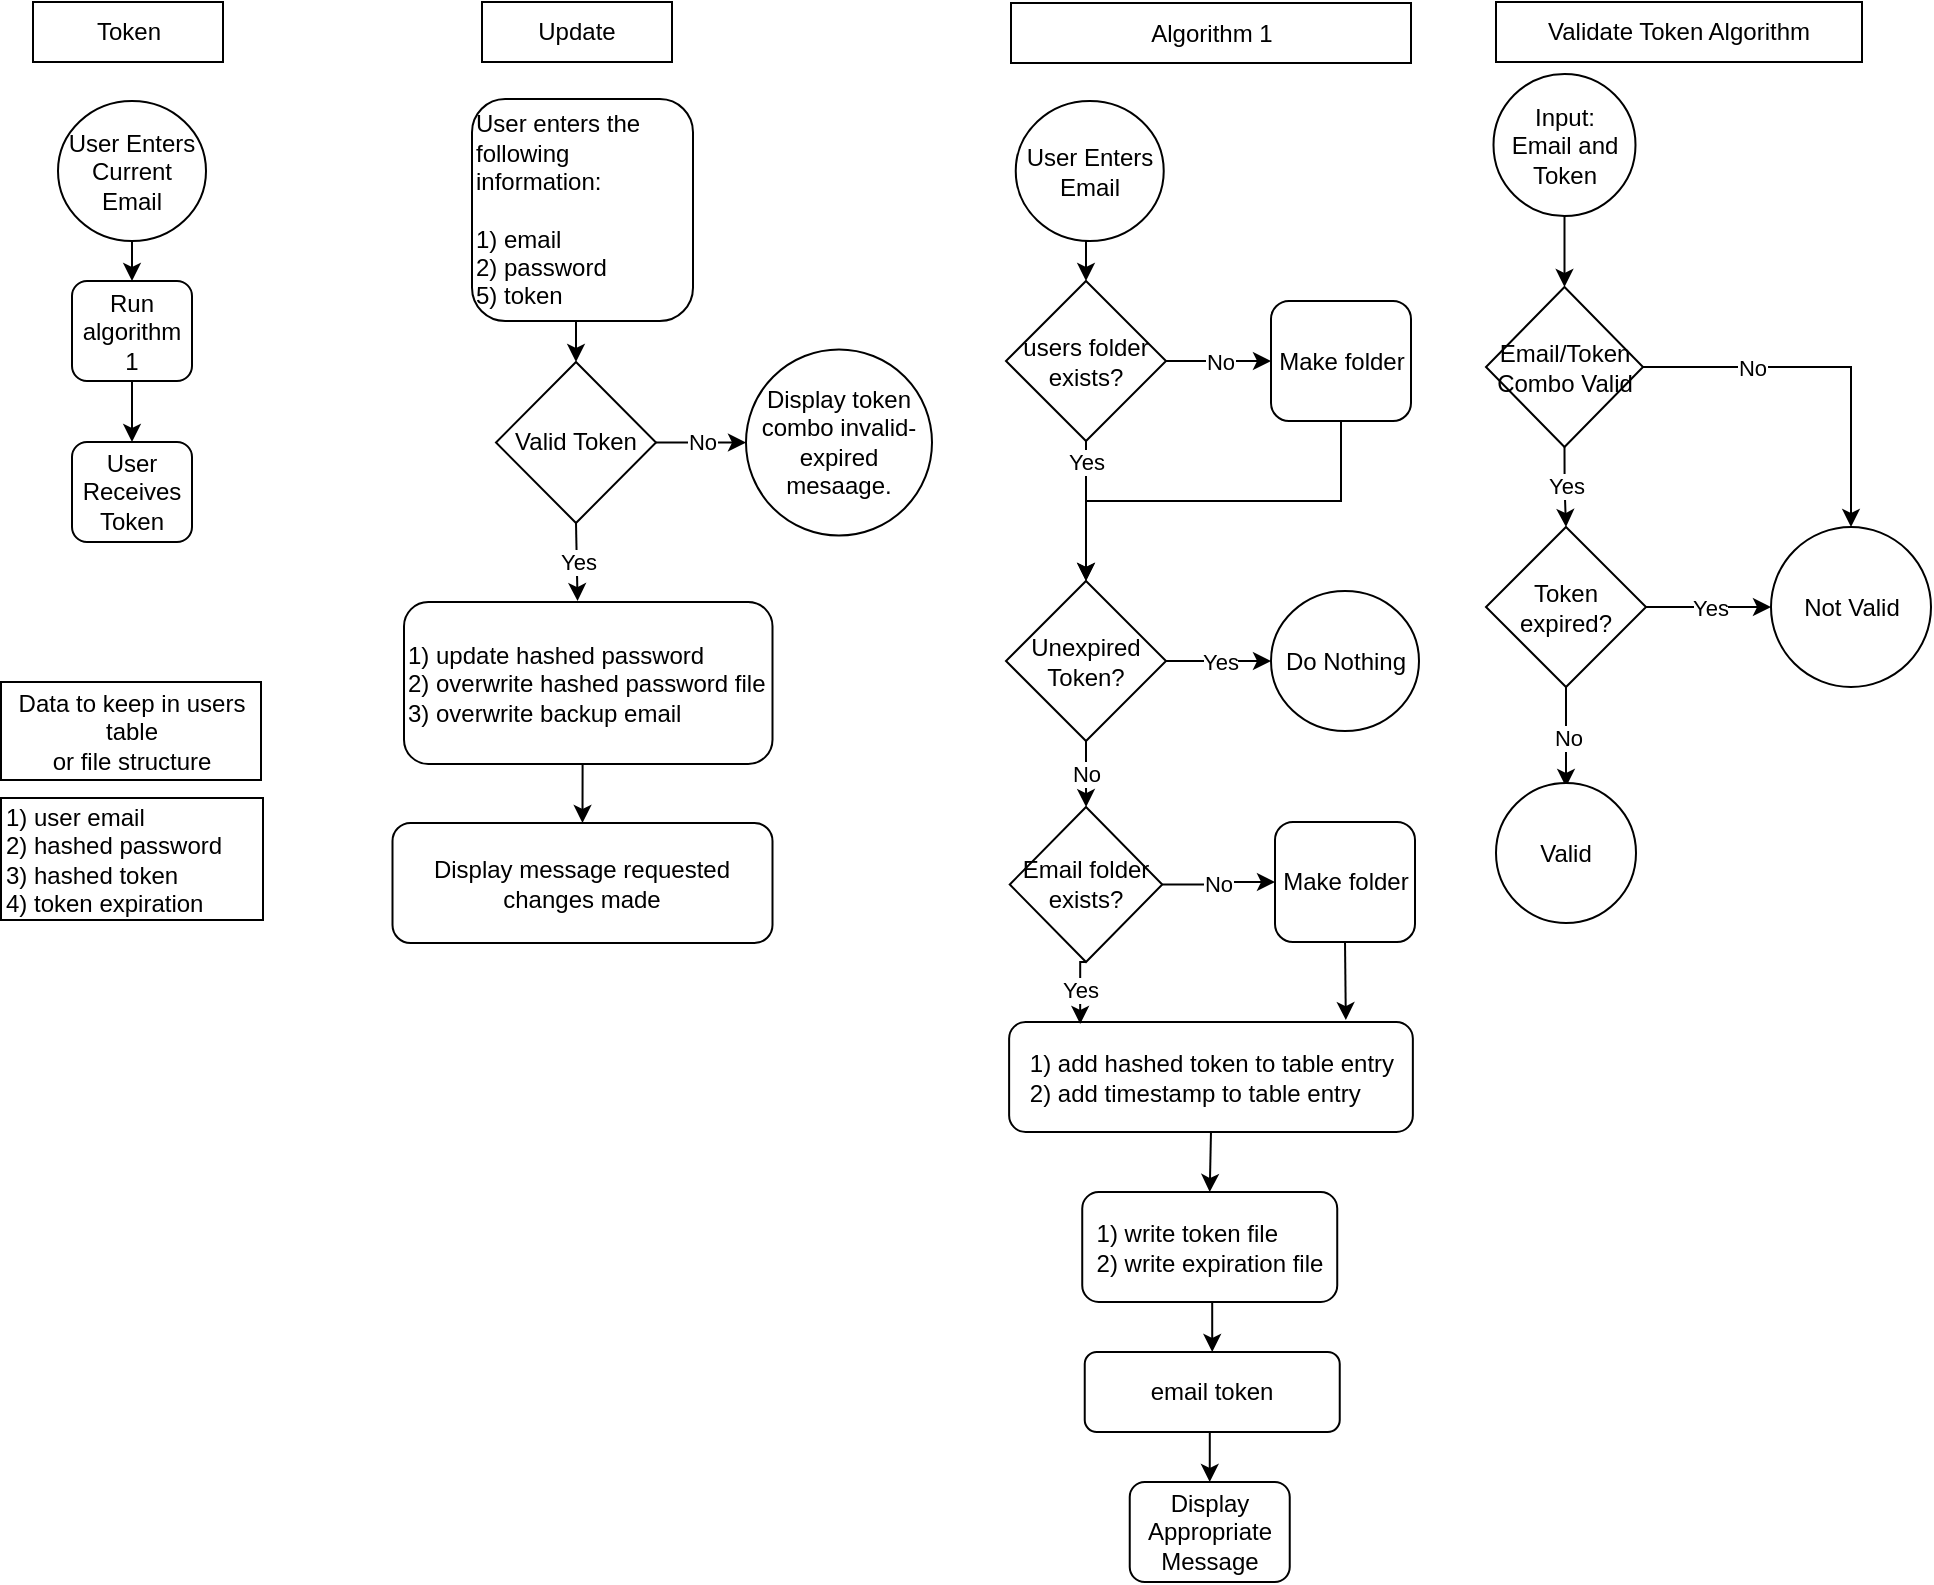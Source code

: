 <mxfile version="15.2.7" type="device"><diagram id="C5RBs43oDa-KdzZeNtuy" name="Page-1"><mxGraphModel dx="1422" dy="1984" grid="1" gridSize="10" guides="1" tooltips="1" connect="1" arrows="1" fold="1" page="1" pageScale="1" pageWidth="827" pageHeight="1169" math="0" shadow="0"><root><mxCell id="WIyWlLk6GJQsqaUBKTNV-0"/><mxCell id="WIyWlLk6GJQsqaUBKTNV-1" parent="WIyWlLk6GJQsqaUBKTNV-0"/><mxCell id="QPN7RQImwWBSGxsegNnY-51" value="Algorithm 1" style="rounded=0;whiteSpace=wrap;html=1;align=center;" parent="WIyWlLk6GJQsqaUBKTNV-1" vertex="1"><mxGeometry x="572.5" y="-1149.5" width="200" height="30" as="geometry"/></mxCell><mxCell id="pMpbcYOYsQtKogAYQbIU-0" value="1) user email&lt;br&gt;2) hashed password&lt;br&gt;3) hashed token&lt;br&gt;4) token expiration&lt;br&gt;&lt;div style=&quot;text-align: justify&quot;&gt;&lt;/div&gt;" style="rounded=0;whiteSpace=wrap;html=1;align=left;" parent="WIyWlLk6GJQsqaUBKTNV-1" vertex="1"><mxGeometry x="67.5" y="-752" width="131" height="61" as="geometry"/></mxCell><mxCell id="pMpbcYOYsQtKogAYQbIU-4" value="No" style="edgeStyle=orthogonalEdgeStyle;rounded=0;orthogonalLoop=1;jettySize=auto;html=1;exitX=0.5;exitY=1;exitDx=0;exitDy=0;entryX=0.5;entryY=0;entryDx=0;entryDy=0;" parent="WIyWlLk6GJQsqaUBKTNV-1" source="pMpbcYOYsQtKogAYQbIU-5" edge="1"><mxGeometry relative="1" as="geometry"><mxPoint x="850" y="-757.5" as="targetPoint"/></mxGeometry></mxCell><mxCell id="im_7ytGL3Xa7rV5Hcsws-3" value="Yes" style="edgeStyle=orthogonalEdgeStyle;rounded=0;orthogonalLoop=1;jettySize=auto;html=1;exitX=1;exitY=0.5;exitDx=0;exitDy=0;entryX=0;entryY=0.5;entryDx=0;entryDy=0;" parent="WIyWlLk6GJQsqaUBKTNV-1" source="pMpbcYOYsQtKogAYQbIU-5" target="im_7ytGL3Xa7rV5Hcsws-0" edge="1"><mxGeometry relative="1" as="geometry"/></mxCell><mxCell id="pMpbcYOYsQtKogAYQbIU-5" value="Token expired?" style="rhombus;whiteSpace=wrap;html=1;" parent="WIyWlLk6GJQsqaUBKTNV-1" vertex="1"><mxGeometry x="810" y="-887.5" width="80" height="80" as="geometry"/></mxCell><mxCell id="pMpbcYOYsQtKogAYQbIU-8" value="Token" style="rounded=0;whiteSpace=wrap;html=1;align=center;" parent="WIyWlLk6GJQsqaUBKTNV-1" vertex="1"><mxGeometry x="83.5" y="-1150" width="95" height="30" as="geometry"/></mxCell><mxCell id="pMpbcYOYsQtKogAYQbIU-9" value="&lt;span&gt;Data to keep in users table&lt;/span&gt;&lt;br&gt;&lt;span&gt;or file structure&lt;/span&gt;" style="rounded=0;whiteSpace=wrap;html=1;align=center;" parent="WIyWlLk6GJQsqaUBKTNV-1" vertex="1"><mxGeometry x="67.5" y="-810" width="130" height="49" as="geometry"/></mxCell><mxCell id="pMpbcYOYsQtKogAYQbIU-11" value="Yes" style="edgeStyle=orthogonalEdgeStyle;rounded=0;orthogonalLoop=1;jettySize=auto;html=1;exitX=0.5;exitY=1;exitDx=0;exitDy=0;entryX=0.5;entryY=0;entryDx=0;entryDy=0;" parent="WIyWlLk6GJQsqaUBKTNV-1" source="pMpbcYOYsQtKogAYQbIU-12" target="pMpbcYOYsQtKogAYQbIU-5" edge="1"><mxGeometry relative="1" as="geometry"/></mxCell><mxCell id="im_7ytGL3Xa7rV5Hcsws-2" value="No" style="edgeStyle=orthogonalEdgeStyle;rounded=0;orthogonalLoop=1;jettySize=auto;html=1;exitX=1;exitY=0.5;exitDx=0;exitDy=0;entryX=0.5;entryY=0;entryDx=0;entryDy=0;" parent="WIyWlLk6GJQsqaUBKTNV-1" source="pMpbcYOYsQtKogAYQbIU-12" target="im_7ytGL3Xa7rV5Hcsws-0" edge="1"><mxGeometry x="-0.413" relative="1" as="geometry"><mxPoint as="offset"/></mxGeometry></mxCell><mxCell id="pMpbcYOYsQtKogAYQbIU-12" value="Email/Token Combo Valid" style="rhombus;whiteSpace=wrap;html=1;" parent="WIyWlLk6GJQsqaUBKTNV-1" vertex="1"><mxGeometry x="810" y="-1007.5" width="78.5" height="80" as="geometry"/></mxCell><mxCell id="im_7ytGL3Xa7rV5Hcsws-5" style="edgeStyle=orthogonalEdgeStyle;rounded=0;orthogonalLoop=1;jettySize=auto;html=1;exitX=0.5;exitY=1;exitDx=0;exitDy=0;entryX=0.5;entryY=0;entryDx=0;entryDy=0;" parent="WIyWlLk6GJQsqaUBKTNV-1" source="h3AyNG_vNNZ35tFLMjYg-0" target="im_7ytGL3Xa7rV5Hcsws-4" edge="1"><mxGeometry relative="1" as="geometry"/></mxCell><mxCell id="h3AyNG_vNNZ35tFLMjYg-0" value="User Enters Email" style="ellipse;whiteSpace=wrap;html=1;" parent="WIyWlLk6GJQsqaUBKTNV-1" vertex="1"><mxGeometry x="574.87" y="-1100.5" width="74" height="70" as="geometry"/></mxCell><mxCell id="h3AyNG_vNNZ35tFLMjYg-3" value="Yes" style="edgeStyle=orthogonalEdgeStyle;rounded=0;orthogonalLoop=1;jettySize=auto;html=1;exitX=1;exitY=0.5;exitDx=0;exitDy=0;entryX=0;entryY=0.5;entryDx=0;entryDy=0;" parent="WIyWlLk6GJQsqaUBKTNV-1" source="h3AyNG_vNNZ35tFLMjYg-1" target="h3AyNG_vNNZ35tFLMjYg-2" edge="1"><mxGeometry relative="1" as="geometry"/></mxCell><mxCell id="qhgHIn9TKxPsZhnAGEgA-6" value="No" style="edgeStyle=orthogonalEdgeStyle;rounded=0;orthogonalLoop=1;jettySize=auto;html=1;exitX=0.5;exitY=1;exitDx=0;exitDy=0;" parent="WIyWlLk6GJQsqaUBKTNV-1" source="h3AyNG_vNNZ35tFLMjYg-1" target="qhgHIn9TKxPsZhnAGEgA-3" edge="1"><mxGeometry relative="1" as="geometry"/></mxCell><mxCell id="h3AyNG_vNNZ35tFLMjYg-1" value="Unexpired Token?" style="rhombus;whiteSpace=wrap;html=1;" parent="WIyWlLk6GJQsqaUBKTNV-1" vertex="1"><mxGeometry x="570" y="-860.5" width="80" height="80" as="geometry"/></mxCell><mxCell id="h3AyNG_vNNZ35tFLMjYg-2" value="Do Nothing" style="ellipse;whiteSpace=wrap;html=1;" parent="WIyWlLk6GJQsqaUBKTNV-1" vertex="1"><mxGeometry x="702.5" y="-855.5" width="74" height="70" as="geometry"/></mxCell><mxCell id="h3AyNG_vNNZ35tFLMjYg-21" style="edgeStyle=orthogonalEdgeStyle;rounded=0;orthogonalLoop=1;jettySize=auto;html=1;exitX=0.5;exitY=1;exitDx=0;exitDy=0;entryX=0.5;entryY=0;entryDx=0;entryDy=0;" parent="WIyWlLk6GJQsqaUBKTNV-1" source="h3AyNG_vNNZ35tFLMjYg-5" target="h3AyNG_vNNZ35tFLMjYg-6" edge="1"><mxGeometry relative="1" as="geometry"/></mxCell><mxCell id="h3AyNG_vNNZ35tFLMjYg-5" value="&lt;div style=&quot;text-align: left&quot;&gt;&lt;span&gt;1) write token file&lt;/span&gt;&lt;/div&gt;&lt;div style=&quot;text-align: left&quot;&gt;&lt;span&gt;2) write expiration file&lt;/span&gt;&lt;/div&gt;" style="rounded=1;whiteSpace=wrap;html=1;" parent="WIyWlLk6GJQsqaUBKTNV-1" vertex="1"><mxGeometry x="608.12" y="-555" width="127.5" height="55" as="geometry"/></mxCell><mxCell id="h3AyNG_vNNZ35tFLMjYg-22" style="edgeStyle=orthogonalEdgeStyle;rounded=0;orthogonalLoop=1;jettySize=auto;html=1;exitX=0.5;exitY=1;exitDx=0;exitDy=0;entryX=0.5;entryY=0;entryDx=0;entryDy=0;" parent="WIyWlLk6GJQsqaUBKTNV-1" source="h3AyNG_vNNZ35tFLMjYg-6" target="h3AyNG_vNNZ35tFLMjYg-7" edge="1"><mxGeometry relative="1" as="geometry"/></mxCell><mxCell id="h3AyNG_vNNZ35tFLMjYg-6" value="email token" style="rounded=1;whiteSpace=wrap;html=1;" parent="WIyWlLk6GJQsqaUBKTNV-1" vertex="1"><mxGeometry x="609.37" y="-475" width="127.5" height="40" as="geometry"/></mxCell><mxCell id="h3AyNG_vNNZ35tFLMjYg-7" value="Display Appropriate Message" style="rounded=1;whiteSpace=wrap;html=1;" parent="WIyWlLk6GJQsqaUBKTNV-1" vertex="1"><mxGeometry x="631.87" y="-410" width="80" height="50" as="geometry"/></mxCell><mxCell id="qhgHIn9TKxPsZhnAGEgA-8" style="edgeStyle=orthogonalEdgeStyle;rounded=0;orthogonalLoop=1;jettySize=auto;html=1;exitX=0.5;exitY=1;exitDx=0;exitDy=0;entryX=0.5;entryY=0;entryDx=0;entryDy=0;" parent="WIyWlLk6GJQsqaUBKTNV-1" source="qhgHIn9TKxPsZhnAGEgA-0" target="h3AyNG_vNNZ35tFLMjYg-5" edge="1"><mxGeometry relative="1" as="geometry"/></mxCell><mxCell id="qhgHIn9TKxPsZhnAGEgA-0" value="&lt;div style=&quot;text-align: left&quot;&gt;&lt;span&gt;1) add hashed token to table entry&lt;/span&gt;&lt;/div&gt;&lt;div style=&quot;text-align: left&quot;&gt;&lt;span&gt;2) add timestamp to table entry&lt;/span&gt;&lt;/div&gt;" style="rounded=1;whiteSpace=wrap;html=1;" parent="WIyWlLk6GJQsqaUBKTNV-1" vertex="1"><mxGeometry x="571.56" y="-640" width="201.87" height="55" as="geometry"/></mxCell><mxCell id="qhgHIn9TKxPsZhnAGEgA-1" value="No" style="edgeStyle=orthogonalEdgeStyle;rounded=0;orthogonalLoop=1;jettySize=auto;html=1;exitX=1;exitY=0.5;exitDx=0;exitDy=0;entryX=0;entryY=0.5;entryDx=0;entryDy=0;" parent="WIyWlLk6GJQsqaUBKTNV-1" source="qhgHIn9TKxPsZhnAGEgA-3" target="qhgHIn9TKxPsZhnAGEgA-5" edge="1"><mxGeometry relative="1" as="geometry"/></mxCell><mxCell id="qhgHIn9TKxPsZhnAGEgA-7" value="Yes" style="edgeStyle=orthogonalEdgeStyle;rounded=0;orthogonalLoop=1;jettySize=auto;html=1;exitX=0.5;exitY=1;exitDx=0;exitDy=0;entryX=0.176;entryY=0.018;entryDx=0;entryDy=0;entryPerimeter=0;" parent="WIyWlLk6GJQsqaUBKTNV-1" source="qhgHIn9TKxPsZhnAGEgA-3" target="qhgHIn9TKxPsZhnAGEgA-0" edge="1"><mxGeometry relative="1" as="geometry"/></mxCell><mxCell id="qhgHIn9TKxPsZhnAGEgA-3" value="Email folder exists?" style="rhombus;whiteSpace=wrap;html=1;" parent="WIyWlLk6GJQsqaUBKTNV-1" vertex="1"><mxGeometry x="571.88" y="-747.5" width="76.25" height="77.5" as="geometry"/></mxCell><mxCell id="LIy7CC2doiDiTd7MKH2B-18" style="edgeStyle=orthogonalEdgeStyle;rounded=0;orthogonalLoop=1;jettySize=auto;html=1;exitX=0.5;exitY=1;exitDx=0;exitDy=0;entryX=0.834;entryY=-0.018;entryDx=0;entryDy=0;entryPerimeter=0;" edge="1" parent="WIyWlLk6GJQsqaUBKTNV-1" source="qhgHIn9TKxPsZhnAGEgA-5" target="qhgHIn9TKxPsZhnAGEgA-0"><mxGeometry relative="1" as="geometry"/></mxCell><mxCell id="qhgHIn9TKxPsZhnAGEgA-5" value="Make folder" style="rounded=1;whiteSpace=wrap;html=1;" parent="WIyWlLk6GJQsqaUBKTNV-1" vertex="1"><mxGeometry x="704.5" y="-740" width="70" height="60" as="geometry"/></mxCell><mxCell id="im_7ytGL3Xa7rV5Hcsws-0" value="&lt;span&gt;Not Valid&lt;/span&gt;" style="ellipse;whiteSpace=wrap;html=1;aspect=fixed;" parent="WIyWlLk6GJQsqaUBKTNV-1" vertex="1"><mxGeometry x="952.5" y="-887.5" width="80" height="80" as="geometry"/></mxCell><mxCell id="im_7ytGL3Xa7rV5Hcsws-6" value="Yes&lt;br&gt;" style="edgeStyle=orthogonalEdgeStyle;rounded=0;orthogonalLoop=1;jettySize=auto;html=1;exitX=0.5;exitY=1;exitDx=0;exitDy=0;entryX=0.5;entryY=0;entryDx=0;entryDy=0;" parent="WIyWlLk6GJQsqaUBKTNV-1" source="im_7ytGL3Xa7rV5Hcsws-4" target="h3AyNG_vNNZ35tFLMjYg-1" edge="1"><mxGeometry x="-0.714" relative="1" as="geometry"><mxPoint as="offset"/></mxGeometry></mxCell><mxCell id="im_7ytGL3Xa7rV5Hcsws-9" value="No" style="edgeStyle=orthogonalEdgeStyle;rounded=0;orthogonalLoop=1;jettySize=auto;html=1;exitX=1;exitY=0.5;exitDx=0;exitDy=0;entryX=0;entryY=0.5;entryDx=0;entryDy=0;" parent="WIyWlLk6GJQsqaUBKTNV-1" source="im_7ytGL3Xa7rV5Hcsws-4" target="im_7ytGL3Xa7rV5Hcsws-8" edge="1"><mxGeometry relative="1" as="geometry"/></mxCell><mxCell id="im_7ytGL3Xa7rV5Hcsws-4" value="users folder exists?" style="rhombus;whiteSpace=wrap;html=1;" parent="WIyWlLk6GJQsqaUBKTNV-1" vertex="1"><mxGeometry x="570" y="-1010.5" width="80" height="80" as="geometry"/></mxCell><mxCell id="im_7ytGL3Xa7rV5Hcsws-10" style="edgeStyle=orthogonalEdgeStyle;rounded=0;orthogonalLoop=1;jettySize=auto;html=1;exitX=0.5;exitY=1;exitDx=0;exitDy=0;" parent="WIyWlLk6GJQsqaUBKTNV-1" source="im_7ytGL3Xa7rV5Hcsws-8" target="h3AyNG_vNNZ35tFLMjYg-1" edge="1"><mxGeometry relative="1" as="geometry"/></mxCell><mxCell id="im_7ytGL3Xa7rV5Hcsws-8" value="Make folder" style="rounded=1;whiteSpace=wrap;html=1;" parent="WIyWlLk6GJQsqaUBKTNV-1" vertex="1"><mxGeometry x="702.5" y="-1000.5" width="70" height="60" as="geometry"/></mxCell><mxCell id="GUjoU98ct1qkW7UDFWDV-29" value="Valid" style="ellipse;whiteSpace=wrap;html=1;aspect=fixed;" parent="WIyWlLk6GJQsqaUBKTNV-1" vertex="1"><mxGeometry x="815" y="-759.5" width="70" height="70" as="geometry"/></mxCell><mxCell id="GUjoU98ct1qkW7UDFWDV-32" style="edgeStyle=orthogonalEdgeStyle;rounded=0;orthogonalLoop=1;jettySize=auto;html=1;exitX=0.5;exitY=1;exitDx=0;exitDy=0;entryX=0.5;entryY=0;entryDx=0;entryDy=0;" parent="WIyWlLk6GJQsqaUBKTNV-1" source="GUjoU98ct1qkW7UDFWDV-31" target="pMpbcYOYsQtKogAYQbIU-12" edge="1"><mxGeometry relative="1" as="geometry"/></mxCell><mxCell id="GUjoU98ct1qkW7UDFWDV-31" value="Input:&lt;br&gt;Email and&lt;br&gt;Token" style="ellipse;whiteSpace=wrap;html=1;aspect=fixed;" parent="WIyWlLk6GJQsqaUBKTNV-1" vertex="1"><mxGeometry x="813.75" y="-1114" width="71" height="71" as="geometry"/></mxCell><mxCell id="GUjoU98ct1qkW7UDFWDV-33" value="Validate Token Algorithm" style="rounded=0;whiteSpace=wrap;html=1;" parent="WIyWlLk6GJQsqaUBKTNV-1" vertex="1"><mxGeometry x="815" y="-1150" width="183" height="30" as="geometry"/></mxCell><mxCell id="GUjoU98ct1qkW7UDFWDV-43" style="edgeStyle=orthogonalEdgeStyle;rounded=0;orthogonalLoop=1;jettySize=auto;html=1;exitX=0.5;exitY=1;exitDx=0;exitDy=0;entryX=0.5;entryY=0;entryDx=0;entryDy=0;" parent="WIyWlLk6GJQsqaUBKTNV-1" source="GUjoU98ct1qkW7UDFWDV-39" target="GUjoU98ct1qkW7UDFWDV-42" edge="1"><mxGeometry relative="1" as="geometry"/></mxCell><mxCell id="GUjoU98ct1qkW7UDFWDV-39" value="User Enters Current Email" style="ellipse;whiteSpace=wrap;html=1;" parent="WIyWlLk6GJQsqaUBKTNV-1" vertex="1"><mxGeometry x="96" y="-1100.5" width="74" height="70" as="geometry"/></mxCell><mxCell id="GUjoU98ct1qkW7UDFWDV-46" style="edgeStyle=orthogonalEdgeStyle;rounded=0;orthogonalLoop=1;jettySize=auto;html=1;exitX=0.5;exitY=1;exitDx=0;exitDy=0;entryX=0.5;entryY=0;entryDx=0;entryDy=0;" parent="WIyWlLk6GJQsqaUBKTNV-1" source="GUjoU98ct1qkW7UDFWDV-42" target="GUjoU98ct1qkW7UDFWDV-45" edge="1"><mxGeometry relative="1" as="geometry"/></mxCell><mxCell id="GUjoU98ct1qkW7UDFWDV-42" value="Run algorithm 1" style="rounded=1;whiteSpace=wrap;html=1;" parent="WIyWlLk6GJQsqaUBKTNV-1" vertex="1"><mxGeometry x="103" y="-1010.5" width="60" height="50" as="geometry"/></mxCell><mxCell id="GUjoU98ct1qkW7UDFWDV-45" value="User Receives Token" style="rounded=1;whiteSpace=wrap;html=1;" parent="WIyWlLk6GJQsqaUBKTNV-1" vertex="1"><mxGeometry x="103" y="-930" width="60" height="50" as="geometry"/></mxCell><mxCell id="LIy7CC2doiDiTd7MKH2B-1" value="Update" style="rounded=0;whiteSpace=wrap;html=1;align=center;" vertex="1" parent="WIyWlLk6GJQsqaUBKTNV-1"><mxGeometry x="308" y="-1150" width="95" height="30" as="geometry"/></mxCell><mxCell id="LIy7CC2doiDiTd7MKH2B-15" style="edgeStyle=orthogonalEdgeStyle;rounded=0;orthogonalLoop=1;jettySize=auto;html=1;exitX=0.5;exitY=1;exitDx=0;exitDy=0;entryX=0.5;entryY=0;entryDx=0;entryDy=0;" edge="1" parent="WIyWlLk6GJQsqaUBKTNV-1" source="LIy7CC2doiDiTd7MKH2B-3" target="LIy7CC2doiDiTd7MKH2B-9"><mxGeometry relative="1" as="geometry"/></mxCell><mxCell id="LIy7CC2doiDiTd7MKH2B-3" value="User enters the following information:&lt;br&gt;&lt;br&gt;1) email&lt;br&gt;2) password&lt;br&gt;5) token" style="rounded=1;whiteSpace=wrap;html=1;align=left;" vertex="1" parent="WIyWlLk6GJQsqaUBKTNV-1"><mxGeometry x="303" y="-1101.5" width="110.5" height="111" as="geometry"/></mxCell><mxCell id="LIy7CC2doiDiTd7MKH2B-17" style="edgeStyle=orthogonalEdgeStyle;rounded=0;orthogonalLoop=1;jettySize=auto;html=1;exitX=0.5;exitY=1;exitDx=0;exitDy=0;entryX=0.5;entryY=0;entryDx=0;entryDy=0;" edge="1" parent="WIyWlLk6GJQsqaUBKTNV-1" source="LIy7CC2doiDiTd7MKH2B-5" target="LIy7CC2doiDiTd7MKH2B-10"><mxGeometry relative="1" as="geometry"/></mxCell><mxCell id="LIy7CC2doiDiTd7MKH2B-5" value="1) update hashed password&amp;nbsp;&lt;br&gt;2) overwrite hashed password file&lt;br&gt;3) overwrite backup email" style="rounded=1;whiteSpace=wrap;html=1;align=left;" vertex="1" parent="WIyWlLk6GJQsqaUBKTNV-1"><mxGeometry x="269" y="-850" width="184.25" height="81" as="geometry"/></mxCell><mxCell id="LIy7CC2doiDiTd7MKH2B-6" value="&lt;span&gt;Display token combo invalid- expired mesaage.&lt;/span&gt;" style="ellipse;whiteSpace=wrap;html=1;aspect=fixed;" vertex="1" parent="WIyWlLk6GJQsqaUBKTNV-1"><mxGeometry x="440" y="-976.25" width="93" height="93" as="geometry"/></mxCell><mxCell id="LIy7CC2doiDiTd7MKH2B-7" value="No" style="edgeStyle=orthogonalEdgeStyle;rounded=0;orthogonalLoop=1;jettySize=auto;html=1;exitX=1;exitY=0.5;exitDx=0;exitDy=0;entryX=0;entryY=0.5;entryDx=0;entryDy=0;" edge="1" parent="WIyWlLk6GJQsqaUBKTNV-1" source="LIy7CC2doiDiTd7MKH2B-9" target="LIy7CC2doiDiTd7MKH2B-6"><mxGeometry relative="1" as="geometry"/></mxCell><mxCell id="LIy7CC2doiDiTd7MKH2B-16" value="Yes" style="edgeStyle=orthogonalEdgeStyle;rounded=0;orthogonalLoop=1;jettySize=auto;html=1;exitX=0.5;exitY=1;exitDx=0;exitDy=0;entryX=0.471;entryY=-0.006;entryDx=0;entryDy=0;entryPerimeter=0;" edge="1" parent="WIyWlLk6GJQsqaUBKTNV-1" source="LIy7CC2doiDiTd7MKH2B-9" target="LIy7CC2doiDiTd7MKH2B-5"><mxGeometry relative="1" as="geometry"><Array as="points"><mxPoint x="356" y="-889"/></Array></mxGeometry></mxCell><mxCell id="LIy7CC2doiDiTd7MKH2B-9" value="Valid Token" style="rhombus;whiteSpace=wrap;html=1;" vertex="1" parent="WIyWlLk6GJQsqaUBKTNV-1"><mxGeometry x="315" y="-970" width="80" height="80.5" as="geometry"/></mxCell><mxCell id="LIy7CC2doiDiTd7MKH2B-10" value="Display message requested changes made" style="rounded=1;whiteSpace=wrap;html=1;shadow=0;gradientColor=none;" vertex="1" parent="WIyWlLk6GJQsqaUBKTNV-1"><mxGeometry x="263.25" y="-739.5" width="190" height="60" as="geometry"/></mxCell></root></mxGraphModel></diagram></mxfile>